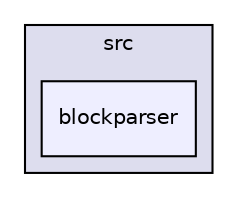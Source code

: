 digraph "/home/tim/Dev/Python/spelunker/src/blockparser" {
  compound=true
  node [ fontsize="10", fontname="Helvetica"];
  edge [ labelfontsize="10", labelfontname="Helvetica"];
  subgraph clusterdir_68267d1309a1af8e8297ef4c3efbcdba {
    graph [ bgcolor="#ddddee", pencolor="black", label="src" fontname="Helvetica", fontsize="10", URL="dir_68267d1309a1af8e8297ef4c3efbcdba.html"]
  dir_032967285ed408ede243f4e7209426b5 [shape=box, label="blockparser", style="filled", fillcolor="#eeeeff", pencolor="black", URL="dir_032967285ed408ede243f4e7209426b5.html"];
  }
}
